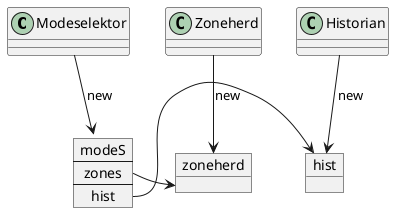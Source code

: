 
@startuml
class Modeselektor
class Historian
class Zoneherd

object zoneherd
object hist

map modeS {
   zones *-> zoneherd
   hist  *-> hist
}
Modeselektor --> modeS : new
Zoneherd --> zoneherd : new
Historian --> hist : new
@enduml
